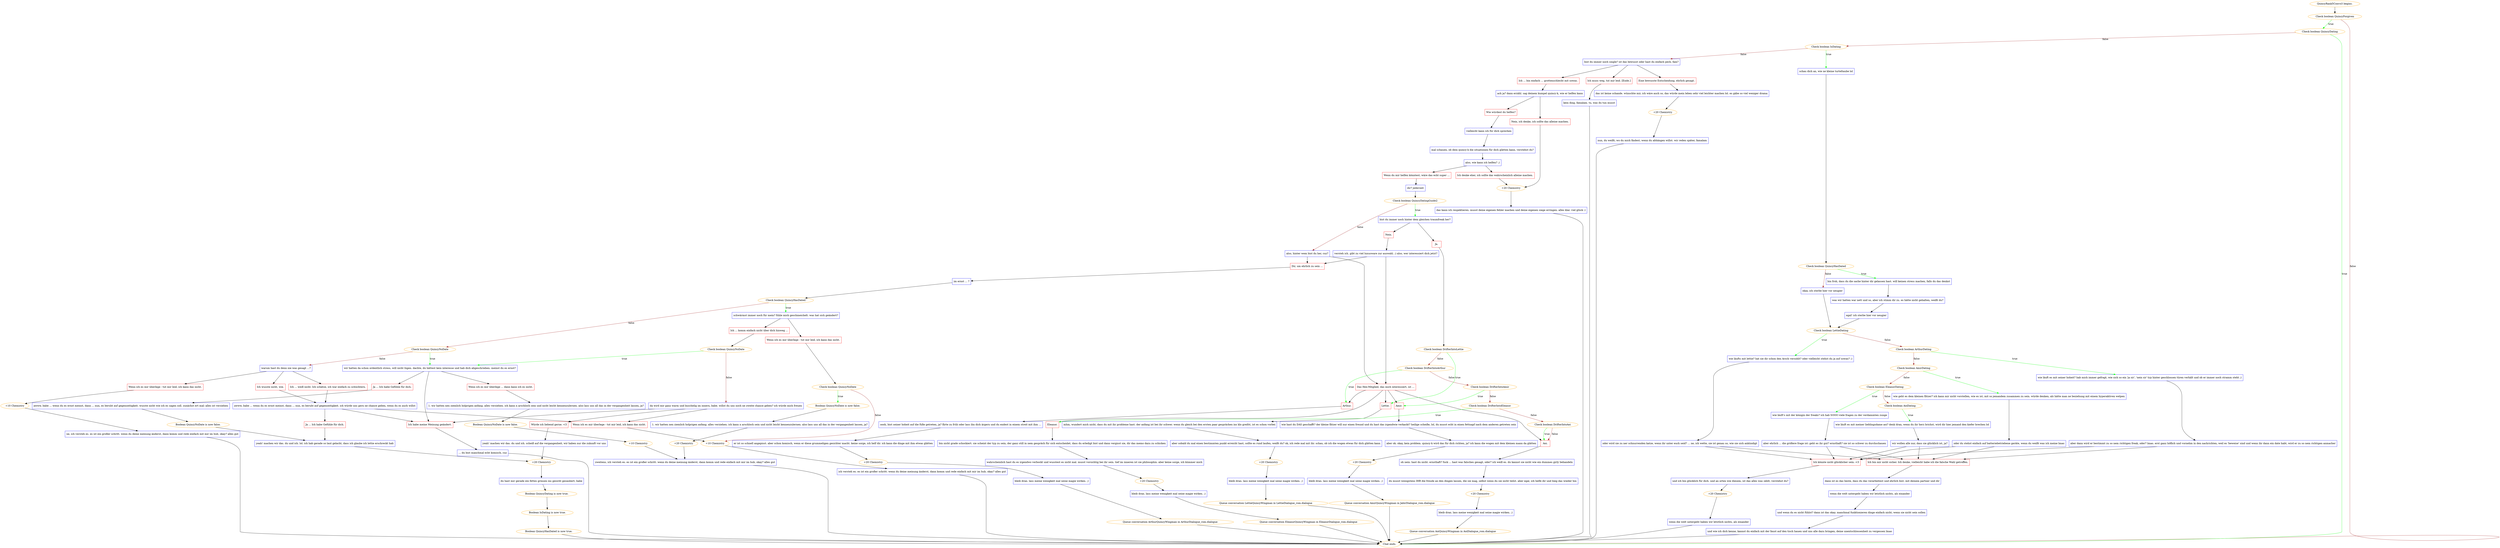 digraph {
	"QuincyRank5Convo3 begins." [color=orange];
		"QuincyRank5Convo3 begins." -> j2951068974;
	j2951068974 [label="Check boolean QuincyForgiven",color=orange];
		j2951068974 -> j3209672370 [label=true,color=green];
		j2951068974 -> "Chat ends." [label=false,color=brown];
	j3209672370 [label="Check boolean QuincyDating",color=orange];
		j3209672370 -> "Chat ends." [label=true,color=green];
		j3209672370 -> j4264167688 [label=false,color=brown];
	"Chat ends." [color=orange];
	j4264167688 [label="Check boolean IsDating",color=orange];
		j4264167688 -> j4237399640 [label=true,color=green];
		j4264167688 -> j841830681 [label=false,color=brown];
	j4237399640 [label="schau dich an, wie ne kleine turteltaube lol",shape=box,color=blue];
		j4237399640 -> j112189153;
	j841830681 [label="bist du immer noch single? ist das bewusst oder hast du einfach pech, fam?",shape=box,color=blue];
		j841830681 -> j1712798513;
		j841830681 -> j1860822215;
		j841830681 -> j34498199;
	j112189153 [label="Check boolean QuincyHasDated",color=orange];
		j112189153 -> j677252650 [label=true,color=green];
		j112189153 -> j4111093955 [label=false,color=brown];
	j1712798513 [label="Eine bewusste Entscheidung, ehrlich gesagt.",shape=box,color=red];
		j1712798513 -> j2409763660;
	j1860822215 [label="Ich ... bin einfach ... grottenschlecht mit sowas.",shape=box,color=red];
		j1860822215 -> j693602829;
	j34498199 [label="Ich muss weg, tut mir leid. [Ende.]",shape=box,color=red];
		j34498199 -> j2387444433;
	j677252650 [label="bin froh, dass du die sache hinter dir gelassen hast. will keinen stress machen, falls du das denkst",shape=box,color=blue];
		j677252650 -> j4107117361;
	j4111093955 [label="okay, ich sterbe hier vor neugier",shape=box,color=blue];
		j4111093955 -> j1775695868;
	j2409763660 [label="das ist keine schande. wünschte mir, ich wäre auch so, das würde mein leben sehr viel leichter machen lol. es gäbe so viel weniger drama",shape=box,color=blue];
		j2409763660 -> j1985528390;
	j693602829 [label="ach ja? dann erzähl. sag deinem kumpel quincy-k, wie er helfen kann",shape=box,color=blue];
		j693602829 -> j1833829537;
		j693602829 -> j4012002507;
	j2387444433 [label="kein ding, famalam. tu, was du tun musst",shape=box,color=blue];
		j2387444433 -> "Chat ends.";
	j4107117361 [label="was wir hatten war nett und so, aber ich stimm dir zu. es hätte nicht gehalten, weißt du?",shape=box,color=blue];
		j4107117361 -> j979060903;
	j1775695868 [label="Check boolean LettieDating",color=orange];
		j1775695868 -> j1976384713 [label=true,color=green];
		j1775695868 -> j3168842779 [label=false,color=brown];
	j1985528390 [label="+20 Chemistry",color=orange];
		j1985528390 -> j977227238;
	j1833829537 [label="Wie würdest du helfen?",shape=box,color=red];
		j1833829537 -> j2305658570;
	j4012002507 [label="Nein, ich denke, ich sollte das alleine machen.",shape=box,color=red];
		j4012002507 -> j3987634249;
	j979060903 [label="egal! ich sterbe hier vor neugier",shape=box,color=blue];
		j979060903 -> j1775695868;
	j1976384713 [label="wie läufts mit lettie? hat sie dir schon den Arsch versohlt? oder vielleicht stehst du ja auf sowas? ;)",shape=box,color=blue];
		j1976384713 -> j3220128538;
	j3168842779 [label="Check boolean ArthurDating",color=orange];
		j3168842779 -> j2786832415 [label=true,color=green];
		j3168842779 -> j3271929692 [label=false,color=brown];
	j977227238 [label="nun, du weißt, wo du mich findest, wenn du abhängen willst. wir reden später, famalam",shape=box,color=blue];
		j977227238 -> "Chat ends.";
	j2305658570 [label="vielleicht kann ich für dich sprechen",shape=box,color=blue];
		j2305658570 -> j3174891526;
	j3987634249 [label="+20 Chemistry",color=orange];
		j3987634249 -> j652527991;
	j3220128538 [label="oder wird sie zu ner schnurrenden katze, wenn ihr unter euch seid? ... ne, ich wette, sie ist genau so, wie sie sich ankündigt",shape=box,color=blue];
		j3220128538 -> j2285004535;
		j3220128538 -> j2728132623;
	j2786832415 [label="wie läuft es mit seiner hoheit? hab mich immer gefragt, wie sich so ein 'ja sir', 'nein sir' typ hinter geschlossen türen verhält und ob er immer noch stramm steht ;)",shape=box,color=blue];
		j2786832415 -> j937826132;
	j3271929692 [label="Check boolean AmirDating",color=orange];
		j3271929692 -> j2736896914 [label=true,color=green];
		j3271929692 -> j2641613073 [label=false,color=brown];
	j3174891526 [label="mal schauen, ob dein quincy-k die situationen für dich glätten kann, verstehst du?",shape=box,color=blue];
		j3174891526 -> j3848089680;
	j652527991 [label="das kann ich respektieren. musst deine eigenen fehler machen und deine eigenen siege erringen. alles klar. viel glück :)",shape=box,color=blue];
		j652527991 -> "Chat ends.";
	j2285004535 [label="Ich könnte nicht glücklicher sein. <3",shape=box,color=red];
		j2285004535 -> j1604101986;
	j2728132623 [label="Ich bin mir nicht sicher. Ich denke, vielleicht habe ich die falsche Wahl getroffen.",shape=box,color=red];
		j2728132623 -> j3513403406;
	j937826132 [label="aber dann wird er bestimmt zu so nem richtigen freak, oder? lmao. erst ganz höflich und vornehm in den nachrichten, weil es 'beweise' sind und wenn ihr dann ein date habt, wird er zu so nem richtigen anmacher",shape=box,color=blue];
		j937826132 -> j2285004535;
		j937826132 -> j2728132623;
	j2736896914 [label="wie geht es dem kleinen flitzer? ich kann mir nicht vorstellen, wie es ist, mit so jemandem zusammen zu sein. würde denken, als hätte man ne beziehung mit einem hyperaktiven welpen",shape=box,color=blue];
		j2736896914 -> j847606378;
	j2641613073 [label="Check boolean EleanorDating",color=orange];
		j2641613073 -> j2378553643 [label=true,color=green];
		j2641613073 -> j2260982675 [label=false,color=brown];
	j3848089680 [label="also, wie kann ich helfen? ;)",shape=box,color=blue];
		j3848089680 -> j47241262;
		j3848089680 -> j1279160272;
	j1604101986 [label="und ich bin glücklich für dich. und an orten wie diesem, ist das alles was zählt, verstehst du?",shape=box,color=blue];
		j1604101986 -> j928555403;
	j3513403406 [label="dann ist es das beste, dass du das verarbeitest und ehrlich bist. mit deinem partner und dir",shape=box,color=blue];
		j3513403406 -> j4244048964;
	j847606378 [label="oder du stehst einfach auf batteriebetriebene geräte, wenn du weißt was ich meine lmao",shape=box,color=blue];
		j847606378 -> j2285004535;
		j847606378 -> j2728132623;
	j2378553643 [label="wie läuft's mit der königin der freaks? ich hab SOOO viele fragen zu der verdammten zunge",shape=box,color=blue];
		j2378553643 -> j755986947;
	j2260982675 [label="Check boolean AoiDating",color=orange];
		j2260982675 -> j1817402200 [label=true,color=green];
	j47241262 [label="Wenn du mir helfen könntest, wäre das echt super ...",shape=box,color=red];
		j47241262 -> j2569445789;
	j1279160272 [label="Ich denke eher, ich sollte das wahrscheinlich alleine machen.",shape=box,color=red];
		j1279160272 -> j3987634249;
	j928555403 [label="+20 Chemistry",color=orange];
		j928555403 -> j1231170748;
	j4244048964 [label="wenn die welt untergeht haben wir letztlich nichts, als einander",shape=box,color=blue];
		j4244048964 -> j3906963886;
	j755986947 [label="aber ehrlich ... die größere frage ist: geht es ihr gut? ernsthaft? sie ist so schwer zu durchschauen",shape=box,color=blue];
		j755986947 -> j2285004535;
		j755986947 -> j2728132623;
	j1817402200 [label="wie läuft es mit meiner lieblingsdame aoi? denk dran, wenn du ihr herz brichst, wird dir hier jemand den kiefer brechen lol",shape=box,color=blue];
		j1817402200 -> j1088741355;
	j2569445789 [label="dir? jederzeit",shape=box,color=blue];
		j2569445789 -> j2238688054;
	j1231170748 [label="wenn die welt untergeht haben wir letztlich nichts, als einander",shape=box,color=blue];
		j1231170748 -> "Chat ends.";
	j3906963886 [label="und wenn du es nicht fühlst? dann ist das okay. manchmal funktionieren dinge einfach nicht, wenn sie nicht sein sollen",shape=box,color=blue];
		j3906963886 -> j906017720;
	j1088741355 [label="wir wollen alle nur, dass sie glücklich ist, ja?",shape=box,color=blue];
		j1088741355 -> j2285004535;
		j1088741355 -> j2728132623;
	j2238688054 [label="Check boolean QuincyDatingGuide2",color=orange];
		j2238688054 -> j3019662219 [label=true,color=green];
		j2238688054 -> j1420481747 [label=false,color=brown];
	j906017720 [label="und wie ich dich kenne, kannst du einfach mit der faust auf den tisch hauen und uns alle dazu bringen, deine unentschlossenheit zu vergessen lmao",shape=box,color=blue];
		j906017720 -> "Chat ends.";
	j3019662219 [label="bist du immer noch hinter dem gleichen traumfreak her?",shape=box,color=blue];
		j3019662219 -> j1871732088;
		j3019662219 -> j488357060;
	j1420481747 [label="also, hinter wem bist du her, cuz?",shape=box,color=blue];
		j1420481747 -> j709025952;
		j1420481747 -> j3418972712;
	j1871732088 [label="Nein.",shape=box,color=red];
		j1871732088 -> j2597846516;
	j488357060 [label="Ja.",shape=box,color=red];
		j488357060 -> j3198534615;
	j709025952 [label="Das Hex-Mitglied, das mich interessiert, ist ...",shape=box,color=red];
		j709025952 -> j4068918122;
		j709025952 -> j633932500;
		j709025952 -> j4014343420;
		j709025952 -> j3873965273;
		j709025952 -> j1798906725;
	j3418972712 [label="Dir, um ehrlich zu sein ...",shape=box,color=red];
		j3418972712 -> j1335041163;
	j2597846516 [label="versteh ich. gibt zu viel luxusware zur auswahl. ;) also, wer interessiert dich jetzt?",shape=box,color=blue];
		j2597846516 -> j709025952;
		j2597846516 -> j3418972712;
	j3198534615 [label="Check boolean DrifterIntoLettie",color=orange];
		j3198534615 -> j4068918122 [label=true,color=green];
		j3198534615 -> j1481036599 [label=false,color=brown];
	j4068918122 [label="Lettie.",shape=box,color=red];
		j4068918122 -> j4258645991;
	j633932500 [label="Arthur.",shape=box,color=red];
		j633932500 -> j1912801064;
	j4014343420 [label="Amir.",shape=box,color=red];
		j4014343420 -> j2245517644;
	j3873965273 [label="Eleanor.",shape=box,color=red];
		j3873965273 -> j1290984566;
	j1798906725 [label="Aoi.",shape=box,color=red];
		j1798906725 -> j2471981931;
	j1335041163 [label="im ernst ... ?",shape=box,color=blue];
		j1335041163 -> j2521049982;
	j1481036599 [label="Check boolean DrifterIntoArthur",color=orange];
		j1481036599 -> j633932500 [label=true,color=green];
		j1481036599 -> j2762540437 [label=false,color=brown];
	j4258645991 [label="mhm, wundert mich nicht, dass du mit ihr probleme hast. der anfang ist bei ihr schwer. wenn du gleich bei den ersten paar gesprächen ins klo greifst, ist es schon vorbei",shape=box,color=blue];
		j4258645991 -> j2461232876;
	j1912801064 [label="oooh, bist seiner hoheit auf die füße getreten, ja? flirte zu früh oder lass ihn dich ärgern und du endest in einem streit mit ihm ...",shape=box,color=blue];
		j1912801064 -> j1852877396;
	j2245517644 [label="wie hast du DAS geschafft? der kleine flitzer will nur einen freund und du hast das irgendwie verkackt? heilige scheiße, lol, du musst echt in einen fettnapf nach dem anderen getreten sein",shape=box,color=blue];
		j2245517644 -> j2174138299;
	j1290984566 [label="bin nicht grade schockiert. sie scheint der typ zu sein, der ganz still in nem gespräch für sich entscheidet, dass du erledigt bist und dann vergisst sie, dir das memo dazu zu schicken",shape=box,color=blue];
		j1290984566 -> j2301073249;
	j2471981931 [label="oh nein. hast du nicht. ernsthaft? fuck ... hast was falsches gesagt, oder? ich weiß es. du kannst sie nicht wie ein dummes girly behandeln",shape=box,color=blue];
		j2471981931 -> j3024402979;
	j2521049982 [label="Check boolean QuincyHasDated",color=orange];
		j2521049982 -> j3000521687 [label=true,color=green];
		j2521049982 -> j931455432 [label=false,color=brown];
	j2762540437 [label="Check boolean DrifterIntoAmir",color=orange];
		j2762540437 -> j4014343420 [label=true,color=green];
		j2762540437 -> j18030657 [label=false,color=brown];
	j2461232876 [label="aber sobald du mal einen bestimmten punkt erreicht hast, sollte es rund laufen, weißt du? ok, ich rede mal mit ihr. schau, ob ich die wogen etwas für dich glätten kann",shape=box,color=blue];
		j2461232876 -> j1140830770;
	j1852877396 [label="er ist so schnell angepisst. aber schon komisch, wenn er diese grummeligen gesichter macht. keine sorge, ich helf dir. ich kann die dinge mit ihm etwas glätten",shape=box,color=blue];
		j1852877396 -> j1105622062;
	j2174138299 [label="aber ok. okay, kein problem. quincy-k wird das für dich richten, ja? ich kann die wogen mit dem kleinen mann da glätten",shape=box,color=blue];
		j2174138299 -> j3018576404;
	j2301073249 [label="wahrscheinlich hast du es irgendwo verbockt und wusstest es nicht mal. musst vorsichtig bei ihr sein. tief im inneren ist sie philosophin. aber keine sorge, ich kümmer mich",shape=box,color=blue];
		j2301073249 -> j3173913139;
	j3024402979 [label="du musst wenigstens IHR die freude an den dingen lassen, die sie mag, selbst wenn du sie nicht teilst. aber egal, ich helfe dir und bieg das wieder hin",shape=box,color=blue];
		j3024402979 -> j576475610;
	j3000521687 [label="schwärmst immer noch für mein? fühle mich geschmeichelt. was hat sich geändert?",shape=box,color=blue];
		j3000521687 -> j2804004044;
		j3000521687 -> j2697966353;
	j931455432 [label="Check boolean QuincyNoDate",color=orange];
		j931455432 -> j3279270642 [label=true,color=green];
		j931455432 -> j1901962875 [label=false,color=brown];
	j18030657 [label="Check boolean DrifterIntoEleanor",color=orange];
		j18030657 -> j3873965273 [label=true,color=green];
		j18030657 -> j1008457125 [label=false,color=brown];
	j1140830770 [label="+20 Chemistry",color=orange];
		j1140830770 -> j1360639209;
	j1105622062 [label="+20 Chemistry",color=orange];
		j1105622062 -> j195083873;
	j3018576404 [label="+20 Chemistry",color=orange];
		j3018576404 -> j360484379;
	j3173913139 [label="+20 Chemistry",color=orange];
		j3173913139 -> j3713002300;
	j576475610 [label="+20 Chemistry",color=orange];
		j576475610 -> j1871946866;
	j2804004044 [label="Ich ... komm einfach nicht über dich hinweg ...",shape=box,color=red];
		j2804004044 -> j459811191;
	j2697966353 [label="Wenn ich es mir überlege - tut mir leid, ich kann das nicht.",shape=box,color=red];
		j2697966353 -> j1812051425;
	j3279270642 [label="wir hatten da schon ordentlich stress, will nicht lügen. dachte, du hättest kein interesse und hab dich abgeschrieben. meinst du es ernst?",shape=box,color=blue];
		j3279270642 -> j989954776;
		j3279270642 -> j288667488;
		j3279270642 -> j2374917693;
	j1901962875 [label="warum hast du denn nie was gesagt ...?",shape=box,color=blue];
		j1901962875 -> j2002374741;
		j1901962875 -> j1382938820;
		j1901962875 -> j325780012;
	j1008457125 [label="Check boolean DrifterIntoAoi",color=orange];
		j1008457125 -> j1798906725 [label=true,color=green];
		j1008457125 -> j1798906725 [label=false,color=brown];
	j1360639209 [label="bleib dran. lass meine wenigkeit mal seine magie wirken. ;)",shape=box,color=blue];
		j1360639209 -> "Initiate conversation LettieQuincyWingman in LettieDialogue_rom.dialogue";
	j195083873 [label="bleib dran. lass meine wenigkeit mal seine magie wirken. ;)",shape=box,color=blue];
		j195083873 -> "Initiate conversation ArthurQuincyWingman in ArthurDialogue_rom.dialogue";
	j360484379 [label="bleib dran. lass meine wenigkeit mal seine magie wirken. ;)",shape=box,color=blue];
		j360484379 -> "Initiate conversation AmirQuincyWingman in JabirDialogue_rom.dialogue";
	j3713002300 [label="bleib dran. lass meine wenigkeit mal seine magie wirken. ;)",shape=box,color=blue];
		j3713002300 -> "Initiate conversation EleanorQuincyWingman in EleanorDialogue_rom.dialogue";
	j1871946866 [label="bleib dran. lass meine wenigkeit mal seine magie wirken. ;)",shape=box,color=blue];
		j1871946866 -> "Initiate conversation AoiQuincyWingman in AoiDialogue_rom.dialogue";
	j459811191 [label="Check boolean QuincyNoDate",color=orange];
		j459811191 -> j3279270642 [label=true,color=green];
		j459811191 -> j2557282085 [label=false,color=brown];
	j1812051425 [label="Check boolean QuincyNoDate",color=orange];
		j1812051425 -> j2165283874 [label=true,color=green];
		j1812051425 -> j4277339395 [label=false,color=brown];
	j989954776 [label="Ja ... Ich habe Gefühle für dich.",shape=box,color=red];
		j989954776 -> j905849088;
	j288667488 [label="Wenn ich es mir überlege ... dann kann ich es nicht.",shape=box,color=red];
		j288667488 -> j4094776664;
	j2374917693 [label="Ich habe meine Meinung geändert.",shape=box,color=red];
		j2374917693 -> j903550423;
	j2002374741 [label="Ich ... weiß nicht. Ich schätze, ich war einfach zu schüchtern.",shape=box,color=red];
		j2002374741 -> j1914613394;
	j1382938820 [label="Ich wusste nicht, wie.",shape=box,color=red];
		j1382938820 -> j1914613394;
	j325780012 [label="Wenn ich es mir überlege - tut mir leid, ich kann das nicht.",shape=box,color=red];
		j325780012 -> j3983244065;
	"Initiate conversation LettieQuincyWingman in LettieDialogue_rom.dialogue" [label="Queue conversation LettieQuincyWingman in LettieDialogue_rom.dialogue",color=orange];
		"Initiate conversation LettieQuincyWingman in LettieDialogue_rom.dialogue" -> "Chat ends.";
	"Initiate conversation ArthurQuincyWingman in ArthurDialogue_rom.dialogue" [label="Queue conversation ArthurQuincyWingman in ArthurDialogue_rom.dialogue",color=orange];
		"Initiate conversation ArthurQuincyWingman in ArthurDialogue_rom.dialogue" -> "Chat ends.";
	"Initiate conversation AmirQuincyWingman in JabirDialogue_rom.dialogue" [label="Queue conversation AmirQuincyWingman in JabirDialogue_rom.dialogue",color=orange];
		"Initiate conversation AmirQuincyWingman in JabirDialogue_rom.dialogue" -> "Chat ends.";
	"Initiate conversation EleanorQuincyWingman in EleanorDialogue_rom.dialogue" [label="Queue conversation EleanorQuincyWingman in EleanorDialogue_rom.dialogue",color=orange];
		"Initiate conversation EleanorQuincyWingman in EleanorDialogue_rom.dialogue" -> "Chat ends.";
	"Initiate conversation AoiQuincyWingman in AoiDialogue_rom.dialogue" [label="Queue conversation AoiQuincyWingman in AoiDialogue_rom.dialogue",color=orange];
		"Initiate conversation AoiQuincyWingman in AoiDialogue_rom.dialogue" -> "Chat ends.";
	j2557282085 [label="da wird mir ganz warm und kuschelig im innern, babe. willst du uns noch ne zweite chance geben? ich würde mich freuen",shape=box,color=blue];
		j2557282085 -> j400834958;
		j2557282085 -> j1436661556;
		j2557282085 -> j2374917693;
	j2165283874 [label="Boolean QuincyNoDate is now false.",color=orange];
		j2165283874 -> j1466066238;
	j4277339395 [label="+10 Chemistry",color=orange];
		j4277339395 -> j1803545607;
	j905849088 [label="awww, babe ... wenn du es ernst meinst, dann ... nun, es beruht auf gegenseitigkeit. wusste nicht wie ich es sagen soll. zunächst ert mal: alles ist verziehen",shape=box,color=blue];
		j905849088 -> j2071507342;
	j4094776664 [label="1. wir hatten nen ziemlich holprigen anfang. alles verziehen. ich kann n arschloch sein und nicht leicht kennenzulernen. also lass uns all das in der vergangenheit lassen, ja?",shape=box,color=blue];
		j4094776664 -> j1447143477;
	j903550423 [label="... du bist manchmal echt komisch, cuz",shape=box,color=blue];
		j903550423 -> "Chat ends.";
	j1914613394 [label="awww, babe ... wenn du es ernst meinst, dann ... nun, es beruht auf gegenseitigkeit. ich würde uns gern ne chance geben, wenn du es auch willst",shape=box,color=blue];
		j1914613394 -> j2617632304;
		j1914613394 -> j1436661556;
		j1914613394 -> j2374917693;
	j3983244065 [label="+10 Chemistry",color=orange];
		j3983244065 -> j2430096660;
	j400834958 [label="Würde ich liebend gerne. <3",shape=box,color=red];
		j400834958 -> j2462851109;
	j1436661556 [label="Wenn ich es mir überlege - tut mir leid, ich kann das nicht.",shape=box,color=red];
		j1436661556 -> j4277339395;
	j1466066238 [label="1. wir hatten nen ziemlich holprigen anfang. alles verziehen. ich kann n arschloch sein und nicht leicht kennenzulernen. also lass uns all das in der vergangenheit lassen, ja?",shape=box,color=blue];
		j1466066238 -> j1396554019;
	j1803545607 [label="ich versteh es. es ist ein großer schritt. wenn du deine meinung änderst, dann komm und rede einfach mit mir im hub, okay? alles gut",shape=box,color=blue];
		j1803545607 -> "Chat ends.";
	j2071507342 [label="Boolean QuincyNoDate is now false.",color=orange];
		j2071507342 -> j1774929601;
	j1447143477 [label="Boolean QuincyNoDate is now false.",color=orange];
		j1447143477 -> j154824045;
	j2617632304 [label="Ja ... Ich habe Gefühle für dich.",shape=box,color=red];
		j2617632304 -> j1774929601;
	j2430096660 [label="ne, ich versteh es. es ist ein großer schritt. wenn du deine meinung änderst, dann komm und rede einfach mit mir im hub, okay? alles gut",shape=box,color=blue];
		j2430096660 -> "Chat ends.";
	j2462851109 [label="yeah! machen wir das. du und ich. scheiß auf die vergangenheit, wir haben nur die zukunft vor uns",shape=box,color=blue];
		j2462851109 -> j1235750496;
	j1396554019 [label="+20 Chemistry",color=orange];
		j1396554019 -> j1963710518;
	j1774929601 [label="yeah! machen wir das. du und ich. lol. ich hab gerade so laut gelacht, dass ich glaube ich lettie erschreckt hab",shape=box,color=blue];
		j1774929601 -> j1235750496;
	j154824045 [label="+10 Chemistry",color=orange];
		j154824045 -> j1963710518;
	j1235750496 [label="+20 Chemistry",color=orange];
		j1235750496 -> j2930222672;
	j1963710518 [label="zweitens, ich versteh es. es ist ein großer schritt. wenn du deine meinung änderst, dann komm und rede einfach mit mir im hub, okay? alles gut",shape=box,color=blue];
		j1963710518 -> "Chat ends.";
	j2930222672 [label="du hast mir gerade ein fettes grinsen ins gesicht gezaubert, babe",shape=box,color=blue];
		j2930222672 -> j505928050;
	j505928050 [label="Boolean QuincyDating is now true.",color=orange];
		j505928050 -> j2476452017;
	j2476452017 [label="Boolean IsDating is now true.",color=orange];
		j2476452017 -> j2730872079;
	j2730872079 [label="Boolean QuincyHasDated is now true.",color=orange];
		j2730872079 -> "Chat ends.";
}
